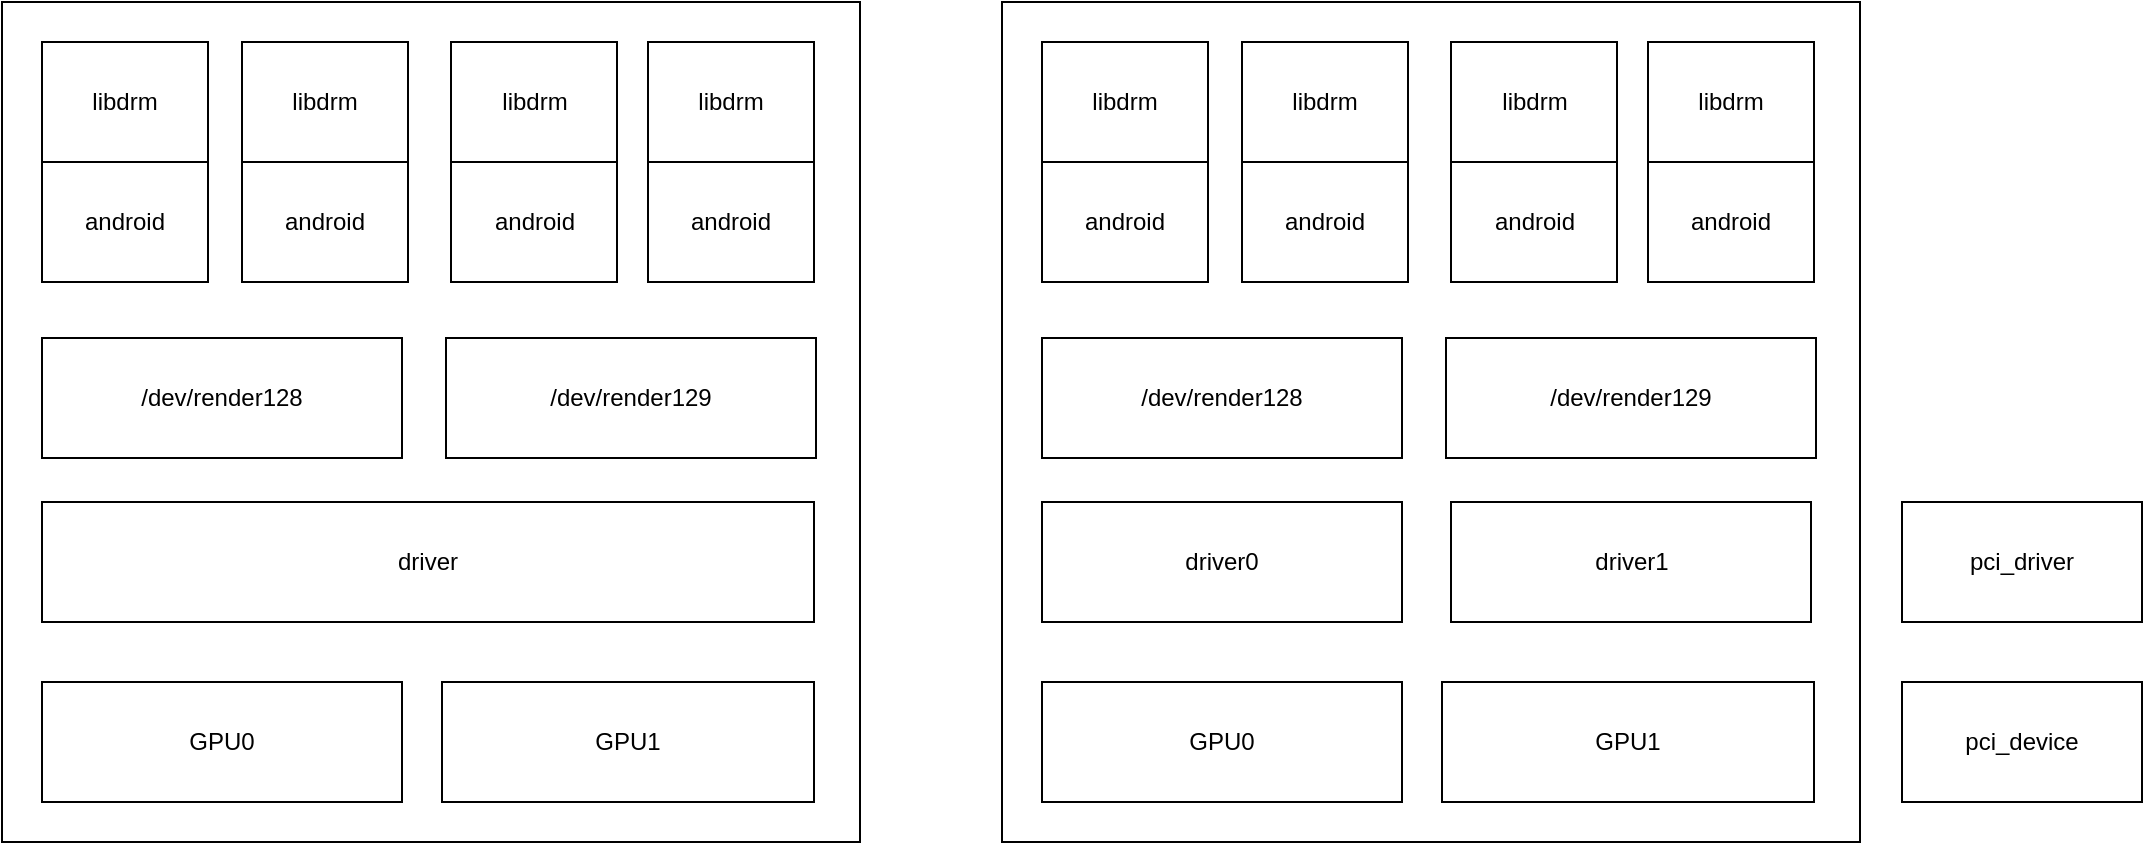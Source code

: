 <mxfile version="21.0.4" type="github">
  <diagram name="第 1 页" id="_fWz3mKXce-xbAd_N4y1">
    <mxGraphModel dx="2081" dy="843" grid="1" gridSize="10" guides="1" tooltips="1" connect="1" arrows="1" fold="1" page="1" pageScale="1" pageWidth="827" pageHeight="1169" math="0" shadow="0">
      <root>
        <mxCell id="0" />
        <mxCell id="1" parent="0" />
        <mxCell id="CrbNRZzl7jmJsJ6pIWmv-7" value="" style="rounded=0;whiteSpace=wrap;html=1;" vertex="1" parent="1">
          <mxGeometry x="-70" y="110" width="429" height="420" as="geometry" />
        </mxCell>
        <mxCell id="CrbNRZzl7jmJsJ6pIWmv-1" value="GPU0" style="rounded=0;whiteSpace=wrap;html=1;" vertex="1" parent="1">
          <mxGeometry x="-50" y="450" width="180" height="60" as="geometry" />
        </mxCell>
        <mxCell id="CrbNRZzl7jmJsJ6pIWmv-2" value="GPU1" style="rounded=0;whiteSpace=wrap;html=1;" vertex="1" parent="1">
          <mxGeometry x="150" y="450" width="186" height="60" as="geometry" />
        </mxCell>
        <mxCell id="CrbNRZzl7jmJsJ6pIWmv-3" value="driver" style="rounded=0;whiteSpace=wrap;html=1;" vertex="1" parent="1">
          <mxGeometry x="-50" y="360" width="386" height="60" as="geometry" />
        </mxCell>
        <mxCell id="CrbNRZzl7jmJsJ6pIWmv-4" value="/dev/render128" style="rounded=0;whiteSpace=wrap;html=1;" vertex="1" parent="1">
          <mxGeometry x="-50" y="278" width="180" height="60" as="geometry" />
        </mxCell>
        <mxCell id="CrbNRZzl7jmJsJ6pIWmv-5" value="/dev/render129" style="rounded=0;whiteSpace=wrap;html=1;" vertex="1" parent="1">
          <mxGeometry x="152" y="278" width="185" height="60" as="geometry" />
        </mxCell>
        <mxCell id="CrbNRZzl7jmJsJ6pIWmv-6" value="android" style="rounded=0;whiteSpace=wrap;html=1;" vertex="1" parent="1">
          <mxGeometry x="50" y="190" width="83" height="60" as="geometry" />
        </mxCell>
        <mxCell id="CrbNRZzl7jmJsJ6pIWmv-15" value="android" style="rounded=0;whiteSpace=wrap;html=1;" vertex="1" parent="1">
          <mxGeometry x="154.5" y="190" width="83" height="60" as="geometry" />
        </mxCell>
        <mxCell id="CrbNRZzl7jmJsJ6pIWmv-16" value="android" style="rounded=0;whiteSpace=wrap;html=1;" vertex="1" parent="1">
          <mxGeometry x="253" y="190" width="83" height="60" as="geometry" />
        </mxCell>
        <mxCell id="CrbNRZzl7jmJsJ6pIWmv-17" value="libdrm" style="rounded=0;whiteSpace=wrap;html=1;" vertex="1" parent="1">
          <mxGeometry x="253" y="130" width="83" height="60" as="geometry" />
        </mxCell>
        <mxCell id="CrbNRZzl7jmJsJ6pIWmv-18" value="libdrm" style="rounded=0;whiteSpace=wrap;html=1;" vertex="1" parent="1">
          <mxGeometry x="154.5" y="130" width="83" height="60" as="geometry" />
        </mxCell>
        <mxCell id="CrbNRZzl7jmJsJ6pIWmv-19" value="libdrm" style="rounded=0;whiteSpace=wrap;html=1;" vertex="1" parent="1">
          <mxGeometry x="50" y="130" width="83" height="60" as="geometry" />
        </mxCell>
        <mxCell id="CrbNRZzl7jmJsJ6pIWmv-28" value="android" style="rounded=0;whiteSpace=wrap;html=1;" vertex="1" parent="1">
          <mxGeometry x="-50" y="190" width="83" height="60" as="geometry" />
        </mxCell>
        <mxCell id="CrbNRZzl7jmJsJ6pIWmv-29" value="libdrm" style="rounded=0;whiteSpace=wrap;html=1;" vertex="1" parent="1">
          <mxGeometry x="-50" y="130" width="83" height="60" as="geometry" />
        </mxCell>
        <mxCell id="CrbNRZzl7jmJsJ6pIWmv-32" value="" style="rounded=0;whiteSpace=wrap;html=1;" vertex="1" parent="1">
          <mxGeometry x="430" y="110" width="429" height="420" as="geometry" />
        </mxCell>
        <mxCell id="CrbNRZzl7jmJsJ6pIWmv-33" value="GPU0" style="rounded=0;whiteSpace=wrap;html=1;" vertex="1" parent="1">
          <mxGeometry x="450" y="450" width="180" height="60" as="geometry" />
        </mxCell>
        <mxCell id="CrbNRZzl7jmJsJ6pIWmv-34" value="GPU1" style="rounded=0;whiteSpace=wrap;html=1;" vertex="1" parent="1">
          <mxGeometry x="650" y="450" width="186" height="60" as="geometry" />
        </mxCell>
        <mxCell id="CrbNRZzl7jmJsJ6pIWmv-35" value="driver0" style="rounded=0;whiteSpace=wrap;html=1;" vertex="1" parent="1">
          <mxGeometry x="450" y="360" width="180" height="60" as="geometry" />
        </mxCell>
        <mxCell id="CrbNRZzl7jmJsJ6pIWmv-36" value="/dev/render128" style="rounded=0;whiteSpace=wrap;html=1;" vertex="1" parent="1">
          <mxGeometry x="450" y="278" width="180" height="60" as="geometry" />
        </mxCell>
        <mxCell id="CrbNRZzl7jmJsJ6pIWmv-37" value="/dev/render129" style="rounded=0;whiteSpace=wrap;html=1;" vertex="1" parent="1">
          <mxGeometry x="652" y="278" width="185" height="60" as="geometry" />
        </mxCell>
        <mxCell id="CrbNRZzl7jmJsJ6pIWmv-38" value="android" style="rounded=0;whiteSpace=wrap;html=1;" vertex="1" parent="1">
          <mxGeometry x="550" y="190" width="83" height="60" as="geometry" />
        </mxCell>
        <mxCell id="CrbNRZzl7jmJsJ6pIWmv-39" value="android" style="rounded=0;whiteSpace=wrap;html=1;" vertex="1" parent="1">
          <mxGeometry x="654.5" y="190" width="83" height="60" as="geometry" />
        </mxCell>
        <mxCell id="CrbNRZzl7jmJsJ6pIWmv-40" value="android" style="rounded=0;whiteSpace=wrap;html=1;" vertex="1" parent="1">
          <mxGeometry x="753" y="190" width="83" height="60" as="geometry" />
        </mxCell>
        <mxCell id="CrbNRZzl7jmJsJ6pIWmv-41" value="libdrm" style="rounded=0;whiteSpace=wrap;html=1;" vertex="1" parent="1">
          <mxGeometry x="753" y="130" width="83" height="60" as="geometry" />
        </mxCell>
        <mxCell id="CrbNRZzl7jmJsJ6pIWmv-42" value="libdrm" style="rounded=0;whiteSpace=wrap;html=1;" vertex="1" parent="1">
          <mxGeometry x="654.5" y="130" width="83" height="60" as="geometry" />
        </mxCell>
        <mxCell id="CrbNRZzl7jmJsJ6pIWmv-43" value="libdrm" style="rounded=0;whiteSpace=wrap;html=1;" vertex="1" parent="1">
          <mxGeometry x="550" y="130" width="83" height="60" as="geometry" />
        </mxCell>
        <mxCell id="CrbNRZzl7jmJsJ6pIWmv-44" value="android" style="rounded=0;whiteSpace=wrap;html=1;" vertex="1" parent="1">
          <mxGeometry x="450" y="190" width="83" height="60" as="geometry" />
        </mxCell>
        <mxCell id="CrbNRZzl7jmJsJ6pIWmv-45" value="libdrm" style="rounded=0;whiteSpace=wrap;html=1;" vertex="1" parent="1">
          <mxGeometry x="450" y="130" width="83" height="60" as="geometry" />
        </mxCell>
        <mxCell id="CrbNRZzl7jmJsJ6pIWmv-46" value="driver1" style="rounded=0;whiteSpace=wrap;html=1;" vertex="1" parent="1">
          <mxGeometry x="654.5" y="360" width="180" height="60" as="geometry" />
        </mxCell>
        <mxCell id="CrbNRZzl7jmJsJ6pIWmv-47" value="pci_driver" style="rounded=0;whiteSpace=wrap;html=1;" vertex="1" parent="1">
          <mxGeometry x="880" y="360" width="120" height="60" as="geometry" />
        </mxCell>
        <mxCell id="CrbNRZzl7jmJsJ6pIWmv-48" value="pci_device" style="rounded=0;whiteSpace=wrap;html=1;" vertex="1" parent="1">
          <mxGeometry x="880" y="450" width="120" height="60" as="geometry" />
        </mxCell>
      </root>
    </mxGraphModel>
  </diagram>
</mxfile>

